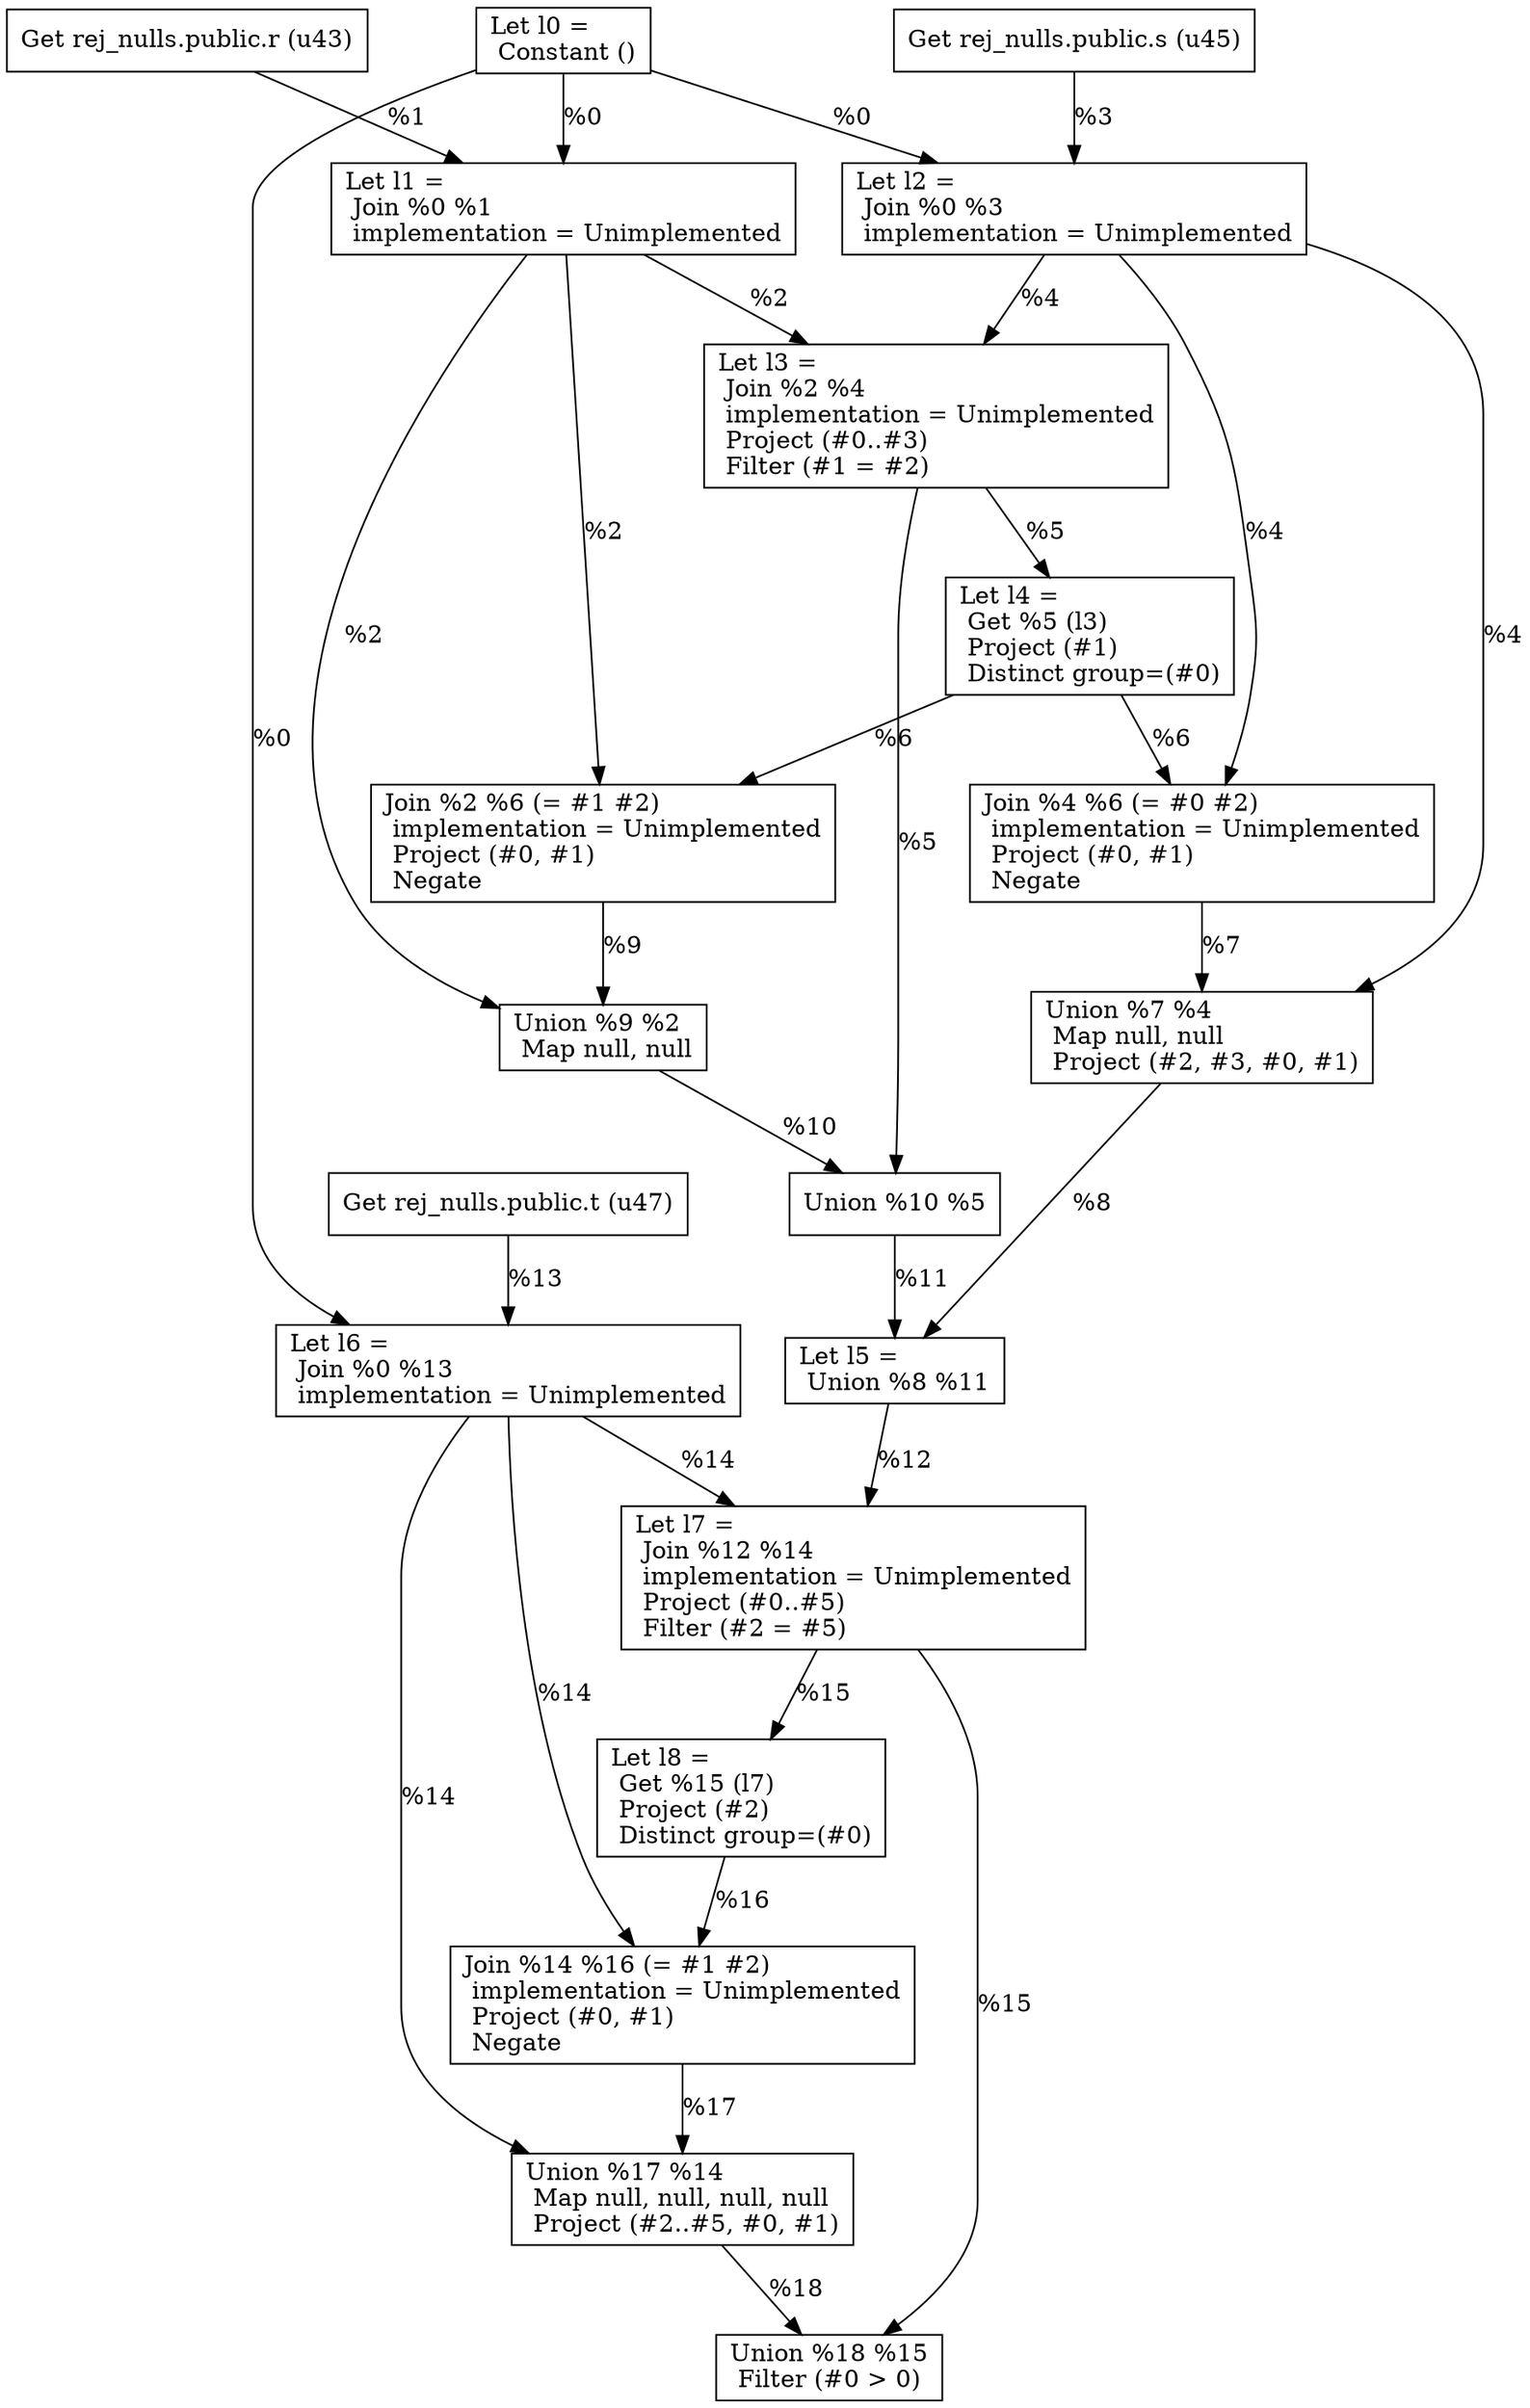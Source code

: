 digraph G {
    node0 [shape = record, label="Let l0 =\l Constant ()\l"]
    node1 [shape = record, label=" Get rej_nulls.public.r (u43)\l"]
    node2 [shape = record, label="Let l1 =\l Join %0 %1\l  implementation = Unimplemented\l"]
    node3 [shape = record, label=" Get rej_nulls.public.s (u45)\l"]
    node4 [shape = record, label="Let l2 =\l Join %0 %3\l  implementation = Unimplemented\l"]
    node5 [shape = record, label="Let l3 =\l Join %2 %4\l  implementation = Unimplemented\l Project (#0..#3)\l Filter (#1 = #2)\l"]
    node6 [shape = record, label="Let l4 =\l Get %5 (l3)\l Project (#1)\l Distinct group=(#0)\l"]
    node7 [shape = record, label=" Join %4 %6 (= #0 #2)\l  implementation = Unimplemented\l Project (#0, #1)\l Negate\l"]
    node8 [shape = record, label=" Union %7 %4\l Map null, null\l Project (#2, #3, #0, #1)\l"]
    node9 [shape = record, label=" Join %2 %6 (= #1 #2)\l  implementation = Unimplemented\l Project (#0, #1)\l Negate\l"]
    node10 [shape = record, label=" Union %9 %2\l Map null, null\l"]
    node11 [shape = record, label=" Union %10 %5\l"]
    node12 [shape = record, label="Let l5 =\l Union %8 %11\l"]
    node13 [shape = record, label=" Get rej_nulls.public.t (u47)\l"]
    node14 [shape = record, label="Let l6 =\l Join %0 %13\l  implementation = Unimplemented\l"]
    node15 [shape = record, label="Let l7 =\l Join %12 %14\l  implementation = Unimplemented\l Project (#0..#5)\l Filter (#2 = #5)\l"]
    node16 [shape = record, label="Let l8 =\l Get %15 (l7)\l Project (#2)\l Distinct group=(#0)\l"]
    node17 [shape = record, label=" Join %14 %16 (= #1 #2)\l  implementation = Unimplemented\l Project (#0, #1)\l Negate\l"]
    node18 [shape = record, label=" Union %17 %14\l Map null, null, null, null\l Project (#2..#5, #0, #1)\l"]
    node19 [shape = record, label=" Union %18 %15\l Filter (#0 \> 0)\l"]
    node12 -> node15 [label = "%12\l"]
    node16 -> node17 [label = "%16\l"]
    node14 -> node15 [label = "%14\l"]
    node2 -> node9 [label = "%2\l"]
    node5 -> node11 [label = "%5\l"]
    node9 -> node10 [label = "%9\l"]
    node8 -> node12 [label = "%8\l"]
    node13 -> node14 [label = "%13\l"]
    node2 -> node10 [label = "%2\l"]
    node4 -> node5 [label = "%4\l"]
    node1 -> node2 [label = "%1\l"]
    node0 -> node4 [label = "%0\l"]
    node4 -> node7 [label = "%4\l"]
    node14 -> node17 [label = "%14\l"]
    node5 -> node6 [label = "%5\l"]
    node0 -> node14 [label = "%0\l"]
    node18 -> node19 [label = "%18\l"]
    node15 -> node19 [label = "%15\l"]
    node6 -> node7 [label = "%6\l"]
    node2 -> node5 [label = "%2\l"]
    node0 -> node2 [label = "%0\l"]
    node3 -> node4 [label = "%3\l"]
    node7 -> node8 [label = "%7\l"]
    node10 -> node11 [label = "%10\l"]
    node17 -> node18 [label = "%17\l"]
    node4 -> node8 [label = "%4\l"]
    node15 -> node16 [label = "%15\l"]
    node14 -> node18 [label = "%14\l"]
    node6 -> node9 [label = "%6\l"]
    node11 -> node12 [label = "%11\l"]
}

